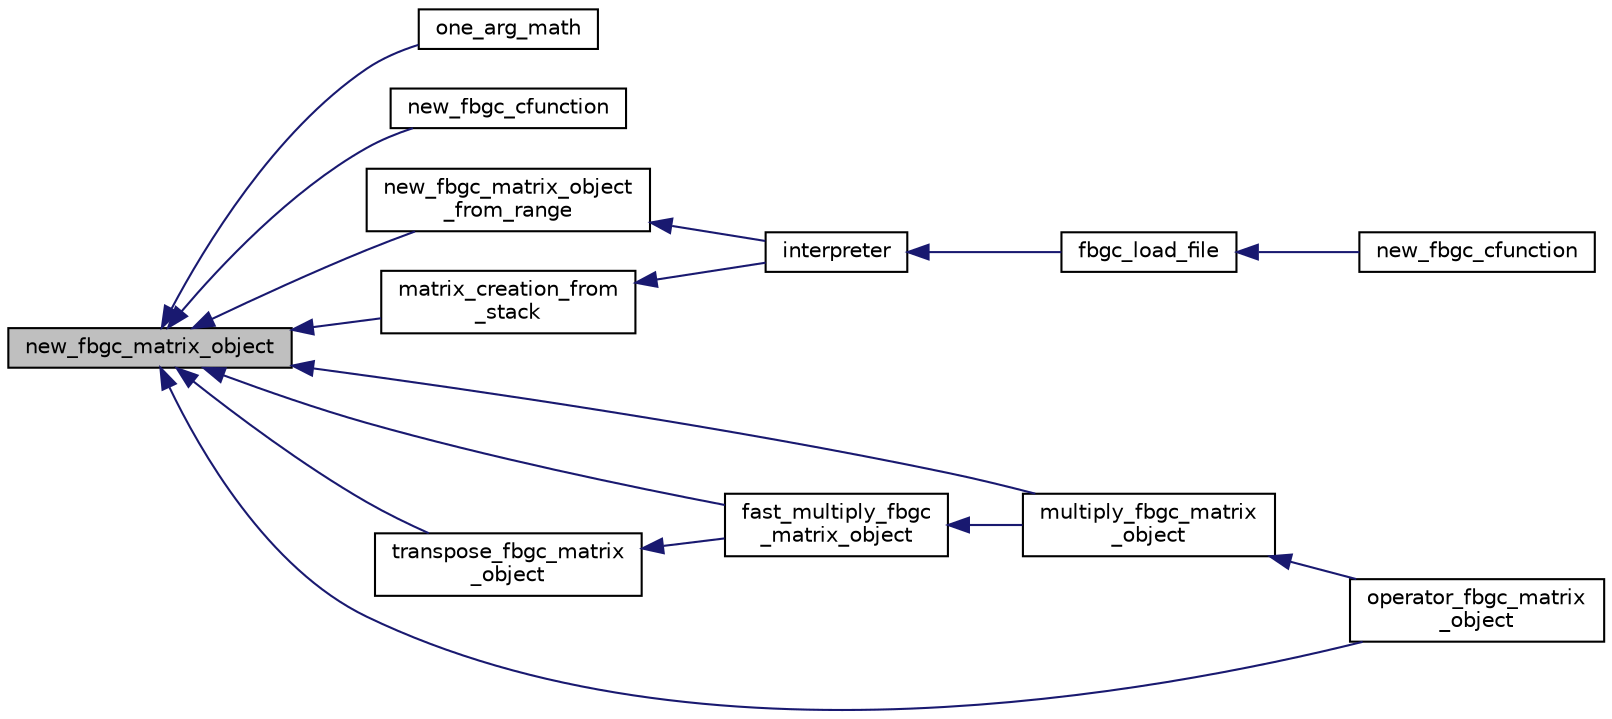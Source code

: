 digraph "new_fbgc_matrix_object"
{
  edge [fontname="Helvetica",fontsize="10",labelfontname="Helvetica",labelfontsize="10"];
  node [fontname="Helvetica",fontsize="10",shape=record];
  rankdir="LR";
  Node40 [label="new_fbgc_matrix_object",height=0.2,width=0.4,color="black", fillcolor="grey75", style="filled", fontcolor="black"];
  Node40 -> Node41 [dir="back",color="midnightblue",fontsize="10",style="solid",fontname="Helvetica"];
  Node41 [label="one_arg_math",height=0.2,width=0.4,color="black", fillcolor="white", style="filled",URL="$fbgc__math_8c.html#aa6e10b1ad6ff2f812aec975bf195c447"];
  Node40 -> Node42 [dir="back",color="midnightblue",fontsize="10",style="solid",fontname="Helvetica"];
  Node42 [label="new_fbgc_cfunction",height=0.2,width=0.4,color="black", fillcolor="white", style="filled",URL="$fbgc__math_8c.html#acae2e33558ec38d07e79b30d9dedd266"];
  Node40 -> Node43 [dir="back",color="midnightblue",fontsize="10",style="solid",fontname="Helvetica"];
  Node43 [label="new_fbgc_matrix_object\l_from_range",height=0.2,width=0.4,color="black", fillcolor="white", style="filled",URL="$matrix__object_8h.html#a898bc860356435a55913e279efdfd8c9"];
  Node43 -> Node44 [dir="back",color="midnightblue",fontsize="10",style="solid",fontname="Helvetica"];
  Node44 [label="interpreter",height=0.2,width=0.4,color="black", fillcolor="white", style="filled",URL="$interpreter_8h.html#acb0454b55a53dfb587644f66848a0646"];
  Node44 -> Node45 [dir="back",color="midnightblue",fontsize="10",style="solid",fontname="Helvetica"];
  Node45 [label="fbgc_load_file",height=0.2,width=0.4,color="black", fillcolor="white", style="filled",URL="$fbgc_8h.html#a2aeeff0403205e54bd0dd187e4337b4a"];
  Node45 -> Node46 [dir="back",color="midnightblue",fontsize="10",style="solid",fontname="Helvetica"];
  Node46 [label="new_fbgc_cfunction",height=0.2,width=0.4,color="black", fillcolor="white", style="filled",URL="$fbgc__stl_8c.html#a23883ffe16d0cfdc1f70f3c31b650d2c"];
  Node40 -> Node47 [dir="back",color="midnightblue",fontsize="10",style="solid",fontname="Helvetica"];
  Node47 [label="matrix_creation_from\l_stack",height=0.2,width=0.4,color="black", fillcolor="white", style="filled",URL="$matrix__object_8h.html#a4345ce34b5ddb080cccb6b385db33eda"];
  Node47 -> Node44 [dir="back",color="midnightblue",fontsize="10",style="solid",fontname="Helvetica"];
  Node40 -> Node48 [dir="back",color="midnightblue",fontsize="10",style="solid",fontname="Helvetica"];
  Node48 [label="multiply_fbgc_matrix\l_object",height=0.2,width=0.4,color="black", fillcolor="white", style="filled",URL="$matrix__object_8h.html#a03ace62514dbe5863895e476bedf4f52"];
  Node48 -> Node49 [dir="back",color="midnightblue",fontsize="10",style="solid",fontname="Helvetica"];
  Node49 [label="operator_fbgc_matrix\l_object",height=0.2,width=0.4,color="black", fillcolor="white", style="filled",URL="$matrix__object_8h.html#acd9358a8cf3ef246db381503466b8c0e"];
  Node40 -> Node50 [dir="back",color="midnightblue",fontsize="10",style="solid",fontname="Helvetica"];
  Node50 [label="fast_multiply_fbgc\l_matrix_object",height=0.2,width=0.4,color="black", fillcolor="white", style="filled",URL="$matrix__object_8h.html#a1dd528ec788f99a46eedcbd5523865dc"];
  Node50 -> Node48 [dir="back",color="midnightblue",fontsize="10",style="solid",fontname="Helvetica"];
  Node40 -> Node51 [dir="back",color="midnightblue",fontsize="10",style="solid",fontname="Helvetica"];
  Node51 [label="transpose_fbgc_matrix\l_object",height=0.2,width=0.4,color="black", fillcolor="white", style="filled",URL="$matrix__object_8h.html#a3b38131de55f1ba36877d8118c0e6e6a"];
  Node51 -> Node50 [dir="back",color="midnightblue",fontsize="10",style="solid",fontname="Helvetica"];
  Node40 -> Node49 [dir="back",color="midnightblue",fontsize="10",style="solid",fontname="Helvetica"];
}
